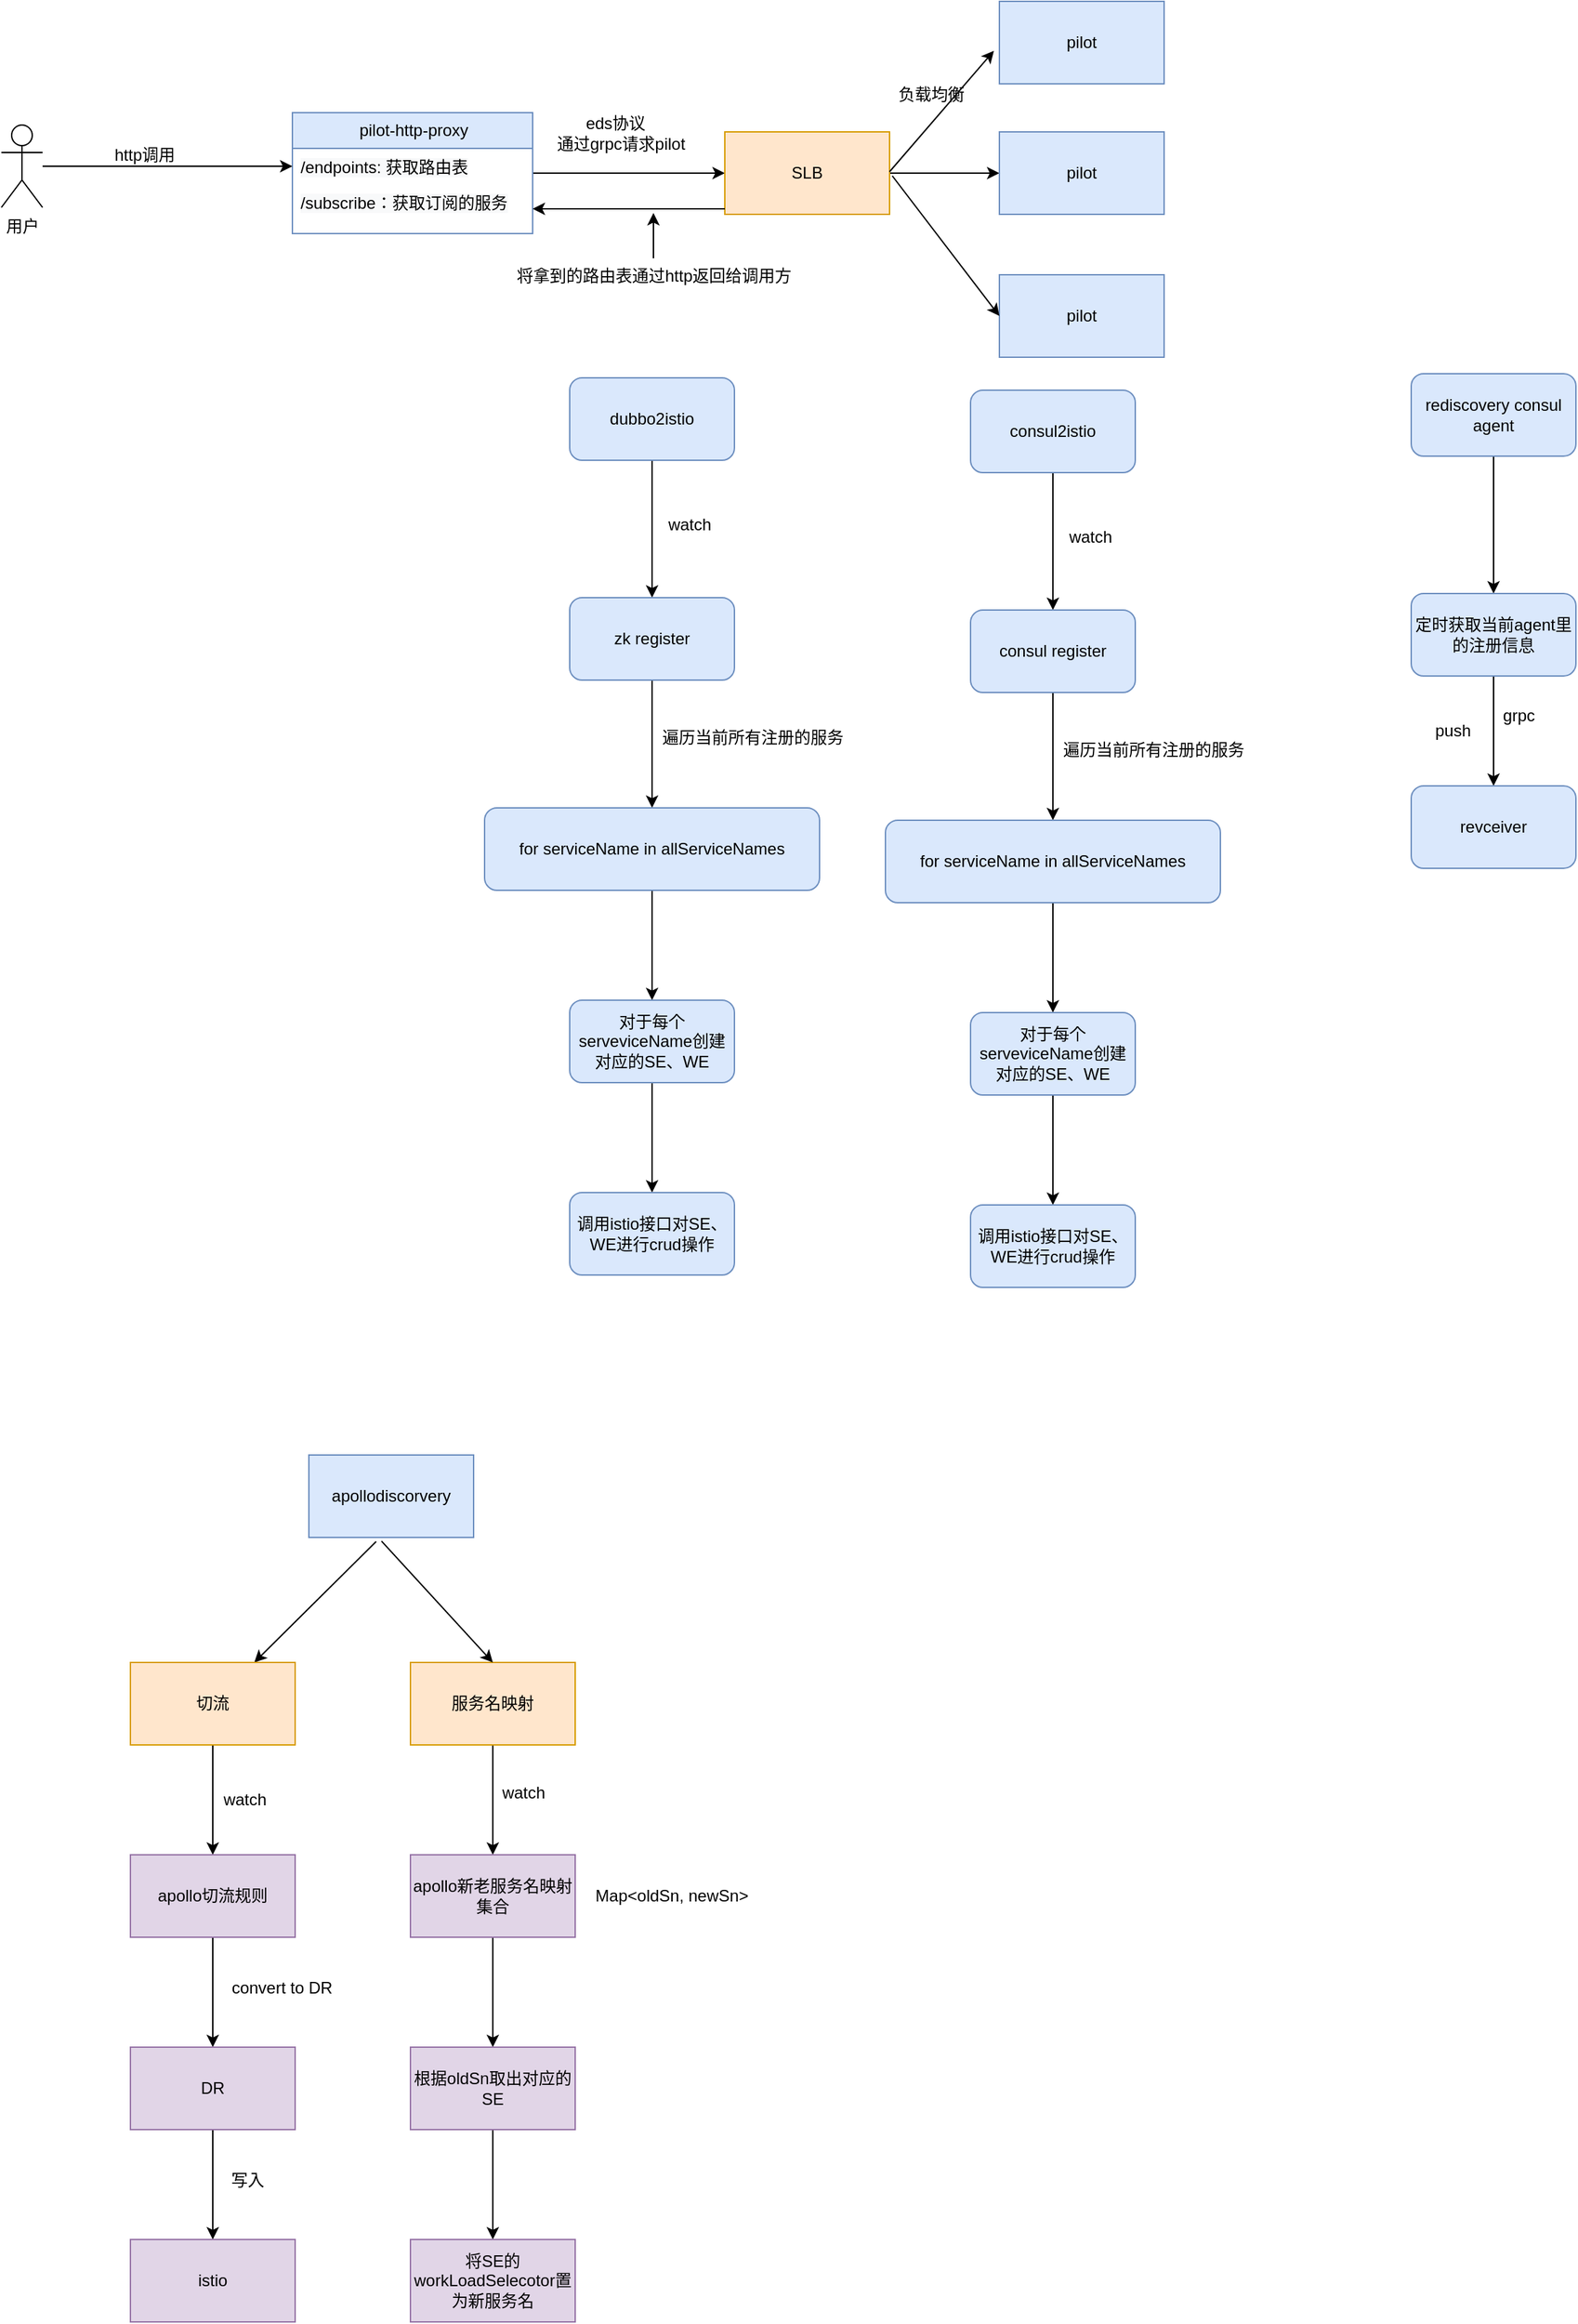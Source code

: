 <mxfile version="20.8.3" type="github">
  <diagram id="I-4XZFqHm5EkokQi3nll" name="第 1 页">
    <mxGraphModel dx="1122" dy="1525" grid="0" gridSize="10" guides="1" tooltips="1" connect="1" arrows="1" fold="1" page="0" pageScale="1" pageWidth="827" pageHeight="1169" math="0" shadow="0">
      <root>
        <mxCell id="0" />
        <mxCell id="1" parent="0" />
        <mxCell id="2bSLnEvAa8lVFMbBn78T-7" value="" style="edgeStyle=orthogonalEdgeStyle;rounded=0;orthogonalLoop=1;jettySize=auto;html=1;" parent="1" source="2bSLnEvAa8lVFMbBn78T-2" target="2bSLnEvAa8lVFMbBn78T-6" edge="1">
          <mxGeometry relative="1" as="geometry" />
        </mxCell>
        <mxCell id="2bSLnEvAa8lVFMbBn78T-2" value="pilot-http-proxy" style="swimlane;fontStyle=0;childLayout=stackLayout;horizontal=1;startSize=26;fillColor=#dae8fc;horizontalStack=0;resizeParent=1;resizeParentMax=0;resizeLast=0;collapsible=1;marginBottom=0;html=1;strokeColor=#6c8ebf;" parent="1" vertex="1">
          <mxGeometry x="279" y="-360" width="175" height="88" as="geometry" />
        </mxCell>
        <mxCell id="2bSLnEvAa8lVFMbBn78T-3" value="&lt;span style=&quot;background-color: rgb(248, 249, 250);&quot;&gt;/endpoints: 获取路由表&lt;/span&gt;" style="text;strokeColor=none;fillColor=none;align=left;verticalAlign=top;spacingLeft=4;spacingRight=4;overflow=hidden;rotatable=0;points=[[0,0.5],[1,0.5]];portConstraint=eastwest;whiteSpace=wrap;html=1;" parent="2bSLnEvAa8lVFMbBn78T-2" vertex="1">
          <mxGeometry y="26" width="175" height="26" as="geometry" />
        </mxCell>
        <mxCell id="2bSLnEvAa8lVFMbBn78T-4" value="&lt;span style=&quot;background-color: rgb(248, 249, 250);&quot;&gt;/subscribe：获取订阅的服务&lt;/span&gt;" style="text;strokeColor=none;fillColor=none;align=left;verticalAlign=top;spacingLeft=4;spacingRight=4;overflow=hidden;rotatable=0;points=[[0,0.5],[1,0.5]];portConstraint=eastwest;whiteSpace=wrap;html=1;" parent="2bSLnEvAa8lVFMbBn78T-2" vertex="1">
          <mxGeometry y="52" width="175" height="36" as="geometry" />
        </mxCell>
        <mxCell id="2bSLnEvAa8lVFMbBn78T-10" value="" style="edgeStyle=orthogonalEdgeStyle;rounded=0;orthogonalLoop=1;jettySize=auto;html=1;" parent="1" source="2bSLnEvAa8lVFMbBn78T-6" target="2bSLnEvAa8lVFMbBn78T-9" edge="1">
          <mxGeometry relative="1" as="geometry" />
        </mxCell>
        <mxCell id="2bSLnEvAa8lVFMbBn78T-6" value="SLB" style="rounded=0;whiteSpace=wrap;html=1;fillColor=#ffe6cc;strokeColor=#d79b00;" parent="1" vertex="1">
          <mxGeometry x="594" y="-346" width="120" height="60" as="geometry" />
        </mxCell>
        <mxCell id="2bSLnEvAa8lVFMbBn78T-8" value="通过grpc请求pilot" style="text;html=1;align=center;verticalAlign=middle;resizable=0;points=[];autosize=1;strokeColor=none;fillColor=none;" parent="1" vertex="1">
          <mxGeometry x="462" y="-350" width="111" height="26" as="geometry" />
        </mxCell>
        <mxCell id="2bSLnEvAa8lVFMbBn78T-9" value="pilot" style="whiteSpace=wrap;html=1;fillColor=#dae8fc;strokeColor=#6c8ebf;rounded=0;" parent="1" vertex="1">
          <mxGeometry x="794" y="-346" width="120" height="60" as="geometry" />
        </mxCell>
        <mxCell id="2bSLnEvAa8lVFMbBn78T-11" value="pilot" style="whiteSpace=wrap;html=1;fillColor=#dae8fc;strokeColor=#6c8ebf;rounded=0;" parent="1" vertex="1">
          <mxGeometry x="794" y="-242" width="120" height="60" as="geometry" />
        </mxCell>
        <mxCell id="2bSLnEvAa8lVFMbBn78T-12" value="pilot" style="whiteSpace=wrap;html=1;fillColor=#dae8fc;strokeColor=#6c8ebf;rounded=0;" parent="1" vertex="1">
          <mxGeometry x="794" y="-441" width="120" height="60" as="geometry" />
        </mxCell>
        <mxCell id="2bSLnEvAa8lVFMbBn78T-13" value="" style="endArrow=classic;html=1;rounded=0;" parent="1" edge="1">
          <mxGeometry width="50" height="50" relative="1" as="geometry">
            <mxPoint x="714" y="-317" as="sourcePoint" />
            <mxPoint x="790" y="-405" as="targetPoint" />
          </mxGeometry>
        </mxCell>
        <mxCell id="2bSLnEvAa8lVFMbBn78T-14" value="" style="endArrow=classic;html=1;rounded=0;entryX=0;entryY=0.5;entryDx=0;entryDy=0;" parent="1" target="2bSLnEvAa8lVFMbBn78T-11" edge="1">
          <mxGeometry width="50" height="50" relative="1" as="geometry">
            <mxPoint x="716" y="-314" as="sourcePoint" />
            <mxPoint x="800" y="-395" as="targetPoint" />
          </mxGeometry>
        </mxCell>
        <mxCell id="2bSLnEvAa8lVFMbBn78T-15" value="负载均衡" style="text;html=1;align=center;verticalAlign=middle;resizable=0;points=[];autosize=1;strokeColor=none;fillColor=none;" parent="1" vertex="1">
          <mxGeometry x="711" y="-386" width="66" height="26" as="geometry" />
        </mxCell>
        <mxCell id="2bSLnEvAa8lVFMbBn78T-16" value="eds协议" style="text;html=1;align=center;verticalAlign=middle;resizable=0;points=[];autosize=1;strokeColor=none;fillColor=none;" parent="1" vertex="1">
          <mxGeometry x="483" y="-365" width="61" height="26" as="geometry" />
        </mxCell>
        <mxCell id="2bSLnEvAa8lVFMbBn78T-17" value="" style="endArrow=classic;html=1;rounded=0;entryX=1;entryY=0.5;entryDx=0;entryDy=0;exitX=0;exitY=0.933;exitDx=0;exitDy=0;exitPerimeter=0;" parent="1" source="2bSLnEvAa8lVFMbBn78T-6" target="2bSLnEvAa8lVFMbBn78T-4" edge="1">
          <mxGeometry width="50" height="50" relative="1" as="geometry">
            <mxPoint x="591" y="-287" as="sourcePoint" />
            <mxPoint x="608" y="-315" as="targetPoint" />
          </mxGeometry>
        </mxCell>
        <mxCell id="2bSLnEvAa8lVFMbBn78T-19" value="" style="edgeStyle=orthogonalEdgeStyle;rounded=0;orthogonalLoop=1;jettySize=auto;html=1;" parent="1" source="2bSLnEvAa8lVFMbBn78T-18" edge="1">
          <mxGeometry relative="1" as="geometry">
            <mxPoint x="542" y="-287" as="targetPoint" />
          </mxGeometry>
        </mxCell>
        <mxCell id="2bSLnEvAa8lVFMbBn78T-18" value="将拿到的路由表通过http返回给调用方" style="text;html=1;align=center;verticalAlign=middle;resizable=0;points=[];autosize=1;strokeColor=none;fillColor=none;" parent="1" vertex="1">
          <mxGeometry x="433" y="-254" width="218" height="26" as="geometry" />
        </mxCell>
        <mxCell id="kkoXUz58cFzVGFC1fmEw-2" style="edgeStyle=orthogonalEdgeStyle;rounded=0;orthogonalLoop=1;jettySize=auto;html=1;entryX=0;entryY=0.5;entryDx=0;entryDy=0;" edge="1" parent="1" source="kkoXUz58cFzVGFC1fmEw-1" target="2bSLnEvAa8lVFMbBn78T-3">
          <mxGeometry relative="1" as="geometry" />
        </mxCell>
        <mxCell id="kkoXUz58cFzVGFC1fmEw-1" value="用户" style="shape=umlActor;verticalLabelPosition=bottom;verticalAlign=top;html=1;outlineConnect=0;" vertex="1" parent="1">
          <mxGeometry x="67" y="-351" width="30" height="60" as="geometry" />
        </mxCell>
        <mxCell id="kkoXUz58cFzVGFC1fmEw-3" value="http调用" style="text;html=1;align=center;verticalAlign=middle;resizable=0;points=[];autosize=1;strokeColor=none;fillColor=none;" vertex="1" parent="1">
          <mxGeometry x="140" y="-342" width="62" height="26" as="geometry" />
        </mxCell>
        <mxCell id="kkoXUz58cFzVGFC1fmEw-6" value="" style="edgeStyle=orthogonalEdgeStyle;rounded=0;orthogonalLoop=1;jettySize=auto;html=1;" edge="1" parent="1" source="kkoXUz58cFzVGFC1fmEw-4" target="kkoXUz58cFzVGFC1fmEw-5">
          <mxGeometry relative="1" as="geometry" />
        </mxCell>
        <mxCell id="kkoXUz58cFzVGFC1fmEw-4" value="consul2istio" style="rounded=1;whiteSpace=wrap;html=1;fillColor=#dae8fc;strokeColor=#6c8ebf;" vertex="1" parent="1">
          <mxGeometry x="773" y="-158" width="120" height="60" as="geometry" />
        </mxCell>
        <mxCell id="kkoXUz58cFzVGFC1fmEw-9" value="" style="edgeStyle=orthogonalEdgeStyle;rounded=0;orthogonalLoop=1;jettySize=auto;html=1;" edge="1" parent="1" source="kkoXUz58cFzVGFC1fmEw-5" target="kkoXUz58cFzVGFC1fmEw-8">
          <mxGeometry relative="1" as="geometry" />
        </mxCell>
        <mxCell id="kkoXUz58cFzVGFC1fmEw-5" value="consul register" style="whiteSpace=wrap;html=1;fillColor=#dae8fc;strokeColor=#6c8ebf;rounded=1;" vertex="1" parent="1">
          <mxGeometry x="773" y="2" width="120" height="60" as="geometry" />
        </mxCell>
        <mxCell id="kkoXUz58cFzVGFC1fmEw-7" value="watch" style="text;html=1;align=center;verticalAlign=middle;resizable=0;points=[];autosize=1;strokeColor=none;fillColor=none;" vertex="1" parent="1">
          <mxGeometry x="835" y="-64" width="49" height="26" as="geometry" />
        </mxCell>
        <mxCell id="kkoXUz58cFzVGFC1fmEw-12" value="" style="edgeStyle=orthogonalEdgeStyle;rounded=0;orthogonalLoop=1;jettySize=auto;html=1;" edge="1" parent="1" source="kkoXUz58cFzVGFC1fmEw-8" target="kkoXUz58cFzVGFC1fmEw-11">
          <mxGeometry relative="1" as="geometry" />
        </mxCell>
        <mxCell id="kkoXUz58cFzVGFC1fmEw-8" value="for serviceName in allServiceNames" style="whiteSpace=wrap;html=1;fillColor=#dae8fc;strokeColor=#6c8ebf;rounded=1;" vertex="1" parent="1">
          <mxGeometry x="711" y="155" width="244" height="60" as="geometry" />
        </mxCell>
        <mxCell id="kkoXUz58cFzVGFC1fmEw-10" value="遍历当前所有注册的服务" style="text;html=1;align=center;verticalAlign=middle;resizable=0;points=[];autosize=1;strokeColor=none;fillColor=none;" vertex="1" parent="1">
          <mxGeometry x="831" y="91" width="150" height="26" as="geometry" />
        </mxCell>
        <mxCell id="kkoXUz58cFzVGFC1fmEw-14" value="" style="edgeStyle=orthogonalEdgeStyle;rounded=0;orthogonalLoop=1;jettySize=auto;html=1;" edge="1" parent="1" source="kkoXUz58cFzVGFC1fmEw-11" target="kkoXUz58cFzVGFC1fmEw-13">
          <mxGeometry relative="1" as="geometry" />
        </mxCell>
        <mxCell id="kkoXUz58cFzVGFC1fmEw-11" value="对于每个serveviceName创建对应的SE、WE" style="whiteSpace=wrap;html=1;fillColor=#dae8fc;strokeColor=#6c8ebf;rounded=1;" vertex="1" parent="1">
          <mxGeometry x="773" y="295" width="120" height="60" as="geometry" />
        </mxCell>
        <mxCell id="kkoXUz58cFzVGFC1fmEw-13" value="调用istio接口对SE、WE进行crud操作" style="whiteSpace=wrap;html=1;fillColor=#dae8fc;strokeColor=#6c8ebf;rounded=1;" vertex="1" parent="1">
          <mxGeometry x="773" y="435" width="120" height="60" as="geometry" />
        </mxCell>
        <mxCell id="kkoXUz58cFzVGFC1fmEw-15" value="" style="edgeStyle=orthogonalEdgeStyle;rounded=0;orthogonalLoop=1;jettySize=auto;html=1;" edge="1" parent="1" source="kkoXUz58cFzVGFC1fmEw-16" target="kkoXUz58cFzVGFC1fmEw-18">
          <mxGeometry relative="1" as="geometry" />
        </mxCell>
        <mxCell id="kkoXUz58cFzVGFC1fmEw-16" value="dubbo2istio" style="rounded=1;whiteSpace=wrap;html=1;fillColor=#dae8fc;strokeColor=#6c8ebf;" vertex="1" parent="1">
          <mxGeometry x="481" y="-167" width="120" height="60" as="geometry" />
        </mxCell>
        <mxCell id="kkoXUz58cFzVGFC1fmEw-17" value="" style="edgeStyle=orthogonalEdgeStyle;rounded=0;orthogonalLoop=1;jettySize=auto;html=1;" edge="1" parent="1" source="kkoXUz58cFzVGFC1fmEw-18" target="kkoXUz58cFzVGFC1fmEw-21">
          <mxGeometry relative="1" as="geometry" />
        </mxCell>
        <mxCell id="kkoXUz58cFzVGFC1fmEw-18" value="zk register" style="whiteSpace=wrap;html=1;fillColor=#dae8fc;strokeColor=#6c8ebf;rounded=1;" vertex="1" parent="1">
          <mxGeometry x="481" y="-7" width="120" height="60" as="geometry" />
        </mxCell>
        <mxCell id="kkoXUz58cFzVGFC1fmEw-19" value="watch" style="text;html=1;align=center;verticalAlign=middle;resizable=0;points=[];autosize=1;strokeColor=none;fillColor=none;" vertex="1" parent="1">
          <mxGeometry x="543" y="-73" width="49" height="26" as="geometry" />
        </mxCell>
        <mxCell id="kkoXUz58cFzVGFC1fmEw-20" value="" style="edgeStyle=orthogonalEdgeStyle;rounded=0;orthogonalLoop=1;jettySize=auto;html=1;" edge="1" parent="1" source="kkoXUz58cFzVGFC1fmEw-21" target="kkoXUz58cFzVGFC1fmEw-24">
          <mxGeometry relative="1" as="geometry" />
        </mxCell>
        <mxCell id="kkoXUz58cFzVGFC1fmEw-21" value="for serviceName in allServiceNames" style="whiteSpace=wrap;html=1;fillColor=#dae8fc;strokeColor=#6c8ebf;rounded=1;" vertex="1" parent="1">
          <mxGeometry x="419" y="146" width="244" height="60" as="geometry" />
        </mxCell>
        <mxCell id="kkoXUz58cFzVGFC1fmEw-22" value="遍历当前所有注册的服务" style="text;html=1;align=center;verticalAlign=middle;resizable=0;points=[];autosize=1;strokeColor=none;fillColor=none;" vertex="1" parent="1">
          <mxGeometry x="539" y="82" width="150" height="26" as="geometry" />
        </mxCell>
        <mxCell id="kkoXUz58cFzVGFC1fmEw-23" value="" style="edgeStyle=orthogonalEdgeStyle;rounded=0;orthogonalLoop=1;jettySize=auto;html=1;" edge="1" parent="1" source="kkoXUz58cFzVGFC1fmEw-24" target="kkoXUz58cFzVGFC1fmEw-25">
          <mxGeometry relative="1" as="geometry" />
        </mxCell>
        <mxCell id="kkoXUz58cFzVGFC1fmEw-24" value="对于每个serveviceName创建对应的SE、WE" style="whiteSpace=wrap;html=1;fillColor=#dae8fc;strokeColor=#6c8ebf;rounded=1;" vertex="1" parent="1">
          <mxGeometry x="481" y="286" width="120" height="60" as="geometry" />
        </mxCell>
        <mxCell id="kkoXUz58cFzVGFC1fmEw-25" value="调用istio接口对SE、WE进行crud操作" style="whiteSpace=wrap;html=1;fillColor=#dae8fc;strokeColor=#6c8ebf;rounded=1;" vertex="1" parent="1">
          <mxGeometry x="481" y="426" width="120" height="60" as="geometry" />
        </mxCell>
        <mxCell id="kkoXUz58cFzVGFC1fmEw-27" value="apollodiscorvery" style="rounded=0;whiteSpace=wrap;html=1;fillColor=#dae8fc;strokeColor=#6c8ebf;" vertex="1" parent="1">
          <mxGeometry x="291" y="617" width="120" height="60" as="geometry" />
        </mxCell>
        <mxCell id="kkoXUz58cFzVGFC1fmEw-28" value="" style="endArrow=classic;html=1;rounded=0;" edge="1" parent="1" target="kkoXUz58cFzVGFC1fmEw-29">
          <mxGeometry width="50" height="50" relative="1" as="geometry">
            <mxPoint x="340" y="680" as="sourcePoint" />
            <mxPoint x="213" y="749" as="targetPoint" />
          </mxGeometry>
        </mxCell>
        <mxCell id="kkoXUz58cFzVGFC1fmEw-33" value="" style="edgeStyle=orthogonalEdgeStyle;rounded=0;orthogonalLoop=1;jettySize=auto;html=1;" edge="1" parent="1" source="kkoXUz58cFzVGFC1fmEw-29" target="kkoXUz58cFzVGFC1fmEw-32">
          <mxGeometry relative="1" as="geometry" />
        </mxCell>
        <mxCell id="kkoXUz58cFzVGFC1fmEw-29" value="切流" style="rounded=0;whiteSpace=wrap;html=1;fillColor=#ffe6cc;strokeColor=#d79b00;" vertex="1" parent="1">
          <mxGeometry x="161" y="768" width="120" height="60" as="geometry" />
        </mxCell>
        <mxCell id="kkoXUz58cFzVGFC1fmEw-42" value="" style="edgeStyle=orthogonalEdgeStyle;rounded=0;orthogonalLoop=1;jettySize=auto;html=1;" edge="1" parent="1" source="kkoXUz58cFzVGFC1fmEw-30" target="kkoXUz58cFzVGFC1fmEw-41">
          <mxGeometry relative="1" as="geometry" />
        </mxCell>
        <mxCell id="kkoXUz58cFzVGFC1fmEw-30" value="服务名映射" style="rounded=0;whiteSpace=wrap;html=1;fillColor=#ffe6cc;strokeColor=#d79b00;" vertex="1" parent="1">
          <mxGeometry x="365" y="768" width="120" height="60" as="geometry" />
        </mxCell>
        <mxCell id="kkoXUz58cFzVGFC1fmEw-31" value="" style="endArrow=classic;html=1;rounded=0;exitX=0.441;exitY=1.045;exitDx=0;exitDy=0;exitPerimeter=0;entryX=0.5;entryY=0;entryDx=0;entryDy=0;" edge="1" parent="1" source="kkoXUz58cFzVGFC1fmEw-27" target="kkoXUz58cFzVGFC1fmEw-30">
          <mxGeometry width="50" height="50" relative="1" as="geometry">
            <mxPoint x="386" y="862" as="sourcePoint" />
            <mxPoint x="436" y="812" as="targetPoint" />
          </mxGeometry>
        </mxCell>
        <mxCell id="kkoXUz58cFzVGFC1fmEw-36" value="" style="edgeStyle=orthogonalEdgeStyle;rounded=0;orthogonalLoop=1;jettySize=auto;html=1;" edge="1" parent="1" source="kkoXUz58cFzVGFC1fmEw-32" target="kkoXUz58cFzVGFC1fmEw-35">
          <mxGeometry relative="1" as="geometry" />
        </mxCell>
        <mxCell id="kkoXUz58cFzVGFC1fmEw-32" value="apollo切流规则" style="rounded=0;whiteSpace=wrap;html=1;fillColor=#e1d5e7;strokeColor=#9673a6;" vertex="1" parent="1">
          <mxGeometry x="161" y="908" width="120" height="60" as="geometry" />
        </mxCell>
        <mxCell id="kkoXUz58cFzVGFC1fmEw-34" value="watch" style="text;html=1;align=center;verticalAlign=middle;resizable=0;points=[];autosize=1;strokeColor=none;fillColor=none;" vertex="1" parent="1">
          <mxGeometry x="219" y="855" width="49" height="26" as="geometry" />
        </mxCell>
        <mxCell id="kkoXUz58cFzVGFC1fmEw-39" value="" style="edgeStyle=orthogonalEdgeStyle;rounded=0;orthogonalLoop=1;jettySize=auto;html=1;" edge="1" parent="1" source="kkoXUz58cFzVGFC1fmEw-35" target="kkoXUz58cFzVGFC1fmEw-38">
          <mxGeometry relative="1" as="geometry" />
        </mxCell>
        <mxCell id="kkoXUz58cFzVGFC1fmEw-35" value="DR" style="rounded=0;whiteSpace=wrap;html=1;fillColor=#e1d5e7;strokeColor=#9673a6;" vertex="1" parent="1">
          <mxGeometry x="161" y="1048" width="120" height="60" as="geometry" />
        </mxCell>
        <mxCell id="kkoXUz58cFzVGFC1fmEw-37" value="convert to DR" style="text;html=1;align=center;verticalAlign=middle;resizable=0;points=[];autosize=1;strokeColor=none;fillColor=none;" vertex="1" parent="1">
          <mxGeometry x="225" y="992" width="91" height="26" as="geometry" />
        </mxCell>
        <mxCell id="kkoXUz58cFzVGFC1fmEw-38" value="istio" style="rounded=0;whiteSpace=wrap;html=1;fillColor=#e1d5e7;strokeColor=#9673a6;" vertex="1" parent="1">
          <mxGeometry x="161" y="1188" width="120" height="60" as="geometry" />
        </mxCell>
        <mxCell id="kkoXUz58cFzVGFC1fmEw-40" value="写入" style="text;html=1;align=center;verticalAlign=middle;resizable=0;points=[];autosize=1;strokeColor=none;fillColor=none;" vertex="1" parent="1">
          <mxGeometry x="225" y="1132" width="42" height="26" as="geometry" />
        </mxCell>
        <mxCell id="kkoXUz58cFzVGFC1fmEw-45" value="" style="edgeStyle=orthogonalEdgeStyle;rounded=0;orthogonalLoop=1;jettySize=auto;html=1;" edge="1" parent="1" source="kkoXUz58cFzVGFC1fmEw-41" target="kkoXUz58cFzVGFC1fmEw-44">
          <mxGeometry relative="1" as="geometry" />
        </mxCell>
        <mxCell id="kkoXUz58cFzVGFC1fmEw-41" value="apollo新老服务名映射集合" style="rounded=0;whiteSpace=wrap;html=1;fillColor=#e1d5e7;strokeColor=#9673a6;" vertex="1" parent="1">
          <mxGeometry x="365" y="908" width="120" height="60" as="geometry" />
        </mxCell>
        <mxCell id="kkoXUz58cFzVGFC1fmEw-43" value="watch" style="text;html=1;align=center;verticalAlign=middle;resizable=0;points=[];autosize=1;strokeColor=none;fillColor=none;" vertex="1" parent="1">
          <mxGeometry x="422" y="850" width="49" height="26" as="geometry" />
        </mxCell>
        <mxCell id="kkoXUz58cFzVGFC1fmEw-48" value="" style="edgeStyle=orthogonalEdgeStyle;rounded=0;orthogonalLoop=1;jettySize=auto;html=1;" edge="1" parent="1" source="kkoXUz58cFzVGFC1fmEw-44" target="kkoXUz58cFzVGFC1fmEw-47">
          <mxGeometry relative="1" as="geometry" />
        </mxCell>
        <mxCell id="kkoXUz58cFzVGFC1fmEw-44" value="根据oldSn取出对应的SE" style="rounded=0;whiteSpace=wrap;html=1;fillColor=#e1d5e7;strokeColor=#9673a6;" vertex="1" parent="1">
          <mxGeometry x="365" y="1048" width="120" height="60" as="geometry" />
        </mxCell>
        <mxCell id="kkoXUz58cFzVGFC1fmEw-46" value="Map&amp;lt;oldSn, newSn&amp;gt;" style="text;html=1;align=center;verticalAlign=middle;resizable=0;points=[];autosize=1;strokeColor=none;fillColor=none;" vertex="1" parent="1">
          <mxGeometry x="490" y="925" width="129" height="26" as="geometry" />
        </mxCell>
        <mxCell id="kkoXUz58cFzVGFC1fmEw-47" value="将SE的workLoadSelecotor置为新服务名" style="rounded=0;whiteSpace=wrap;html=1;fillColor=#e1d5e7;strokeColor=#9673a6;" vertex="1" parent="1">
          <mxGeometry x="365" y="1188" width="120" height="60" as="geometry" />
        </mxCell>
        <mxCell id="kkoXUz58cFzVGFC1fmEw-49" value="" style="edgeStyle=orthogonalEdgeStyle;rounded=0;orthogonalLoop=1;jettySize=auto;html=1;" edge="1" parent="1" source="kkoXUz58cFzVGFC1fmEw-50" target="kkoXUz58cFzVGFC1fmEw-52">
          <mxGeometry relative="1" as="geometry" />
        </mxCell>
        <mxCell id="kkoXUz58cFzVGFC1fmEw-50" value="rediscovery consul agent" style="rounded=1;whiteSpace=wrap;html=1;fillColor=#dae8fc;strokeColor=#6c8ebf;" vertex="1" parent="1">
          <mxGeometry x="1094" y="-170" width="120" height="60" as="geometry" />
        </mxCell>
        <mxCell id="kkoXUz58cFzVGFC1fmEw-60" value="" style="edgeStyle=orthogonalEdgeStyle;rounded=0;orthogonalLoop=1;jettySize=auto;html=1;" edge="1" parent="1" source="kkoXUz58cFzVGFC1fmEw-52" target="kkoXUz58cFzVGFC1fmEw-59">
          <mxGeometry relative="1" as="geometry" />
        </mxCell>
        <mxCell id="kkoXUz58cFzVGFC1fmEw-52" value="&lt;span style=&quot;&quot;&gt;定时获取当前agent里的注册信息&lt;/span&gt;" style="whiteSpace=wrap;html=1;fillColor=#dae8fc;strokeColor=#6c8ebf;rounded=1;" vertex="1" parent="1">
          <mxGeometry x="1094" y="-10" width="120" height="60" as="geometry" />
        </mxCell>
        <mxCell id="kkoXUz58cFzVGFC1fmEw-59" value="&lt;span style=&quot;&quot;&gt;revceiver&lt;/span&gt;" style="whiteSpace=wrap;html=1;fillColor=#dae8fc;strokeColor=#6c8ebf;rounded=1;" vertex="1" parent="1">
          <mxGeometry x="1094" y="130" width="120" height="60" as="geometry" />
        </mxCell>
        <mxCell id="kkoXUz58cFzVGFC1fmEw-61" value="grpc" style="text;html=1;align=center;verticalAlign=middle;resizable=0;points=[];autosize=1;strokeColor=none;fillColor=none;" vertex="1" parent="1">
          <mxGeometry x="1151" y="66" width="41" height="26" as="geometry" />
        </mxCell>
        <mxCell id="kkoXUz58cFzVGFC1fmEw-64" value="push" style="text;html=1;align=center;verticalAlign=middle;resizable=0;points=[];autosize=1;strokeColor=none;fillColor=none;" vertex="1" parent="1">
          <mxGeometry x="1102" y="77" width="44" height="26" as="geometry" />
        </mxCell>
      </root>
    </mxGraphModel>
  </diagram>
</mxfile>
